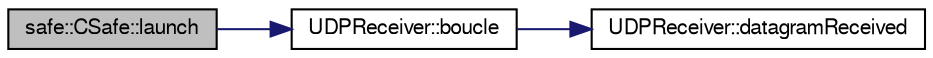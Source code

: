 digraph "safe::CSafe::launch"
{
  bgcolor="transparent";
  edge [fontname="FreeSans",fontsize="10",labelfontname="FreeSans",labelfontsize="10"];
  node [fontname="FreeSans",fontsize="10",shape=record];
  rankdir="LR";
  Node1 [label="safe::CSafe::launch",height=0.2,width=0.4,color="black", fillcolor="grey75", style="filled" fontcolor="black"];
  Node1 -> Node2 [color="midnightblue",fontsize="10",style="solid",fontname="FreeSans"];
  Node2 [label="UDPReceiver::boucle",height=0.2,width=0.4,color="black",URL="$classUDPReceiver.html#a5dab36fdbe58782f084ea87348cb38c5"];
  Node2 -> Node3 [color="midnightblue",fontsize="10",style="solid",fontname="FreeSans"];
  Node3 [label="UDPReceiver::datagramReceived",height=0.2,width=0.4,color="black",URL="$classUDPReceiver.html#afc620756f680a0b14d910ad8c648b1e3"];
}
